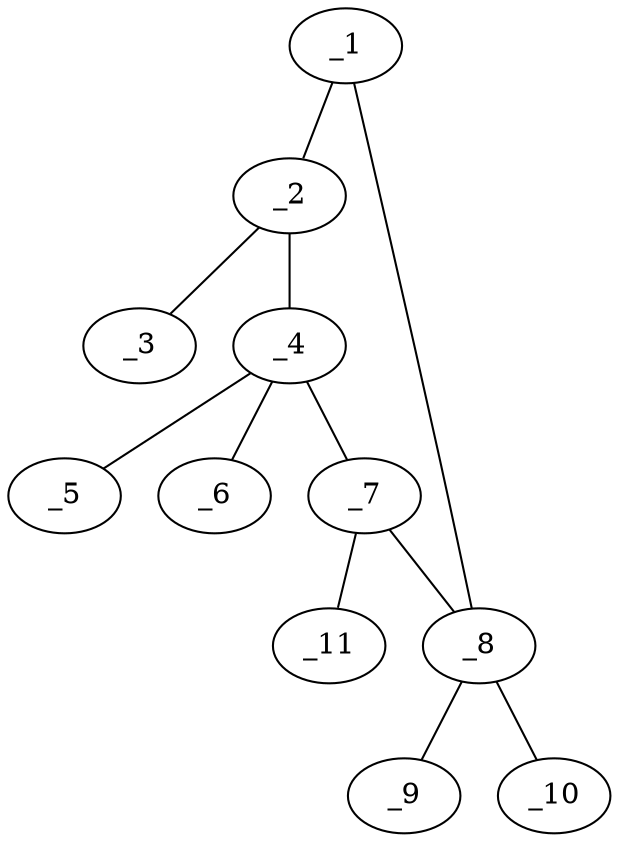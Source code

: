 graph molid663914 {
	_1	 [charge=0,
		chem=4,
		symbol="N  ",
		x="4.2601",
		y="-0.6739"];
	_2	 [charge=0,
		chem=1,
		symbol="C  ",
		x="4.5691",
		y="0.2771"];
	_1 -- _2	 [valence=2];
	_8	 [charge=0,
		chem=1,
		symbol="C  ",
		x="3.2601",
		y="-0.6739"];
	_1 -- _8	 [valence=1];
	_3	 [charge=0,
		chem=1,
		symbol="C  ",
		x="5.5201",
		y="0.5861"];
	_2 -- _3	 [valence=1];
	_4	 [charge=0,
		chem=1,
		symbol="C  ",
		x="3.7601",
		y="0.8649"];
	_2 -- _4	 [valence=1];
	_5	 [charge=0,
		chem=1,
		symbol="C  ",
		x="3.1723",
		y="1.6739"];
	_4 -- _5	 [valence=1];
	_6	 [charge=0,
		chem=1,
		symbol="C  ",
		x="4.3479",
		y="1.6739"];
	_4 -- _6	 [valence=1];
	_7	 [charge=0,
		chem=4,
		symbol="N  ",
		x="2.9511",
		y="0.2771"];
	_4 -- _7	 [valence=1];
	_7 -- _8	 [valence=1];
	_11	 [charge=0,
		chem=2,
		symbol="O  ",
		x=2,
		y="0.5861"];
	_7 -- _11	 [valence=1];
	_9	 [charge=0,
		chem=1,
		symbol="C  ",
		x="3.2601",
		y="-1.6739"];
	_8 -- _9	 [valence=1];
	_10	 [charge=0,
		chem=1,
		symbol="C  ",
		x="2.309",
		y="-0.9829"];
	_8 -- _10	 [valence=1];
}
